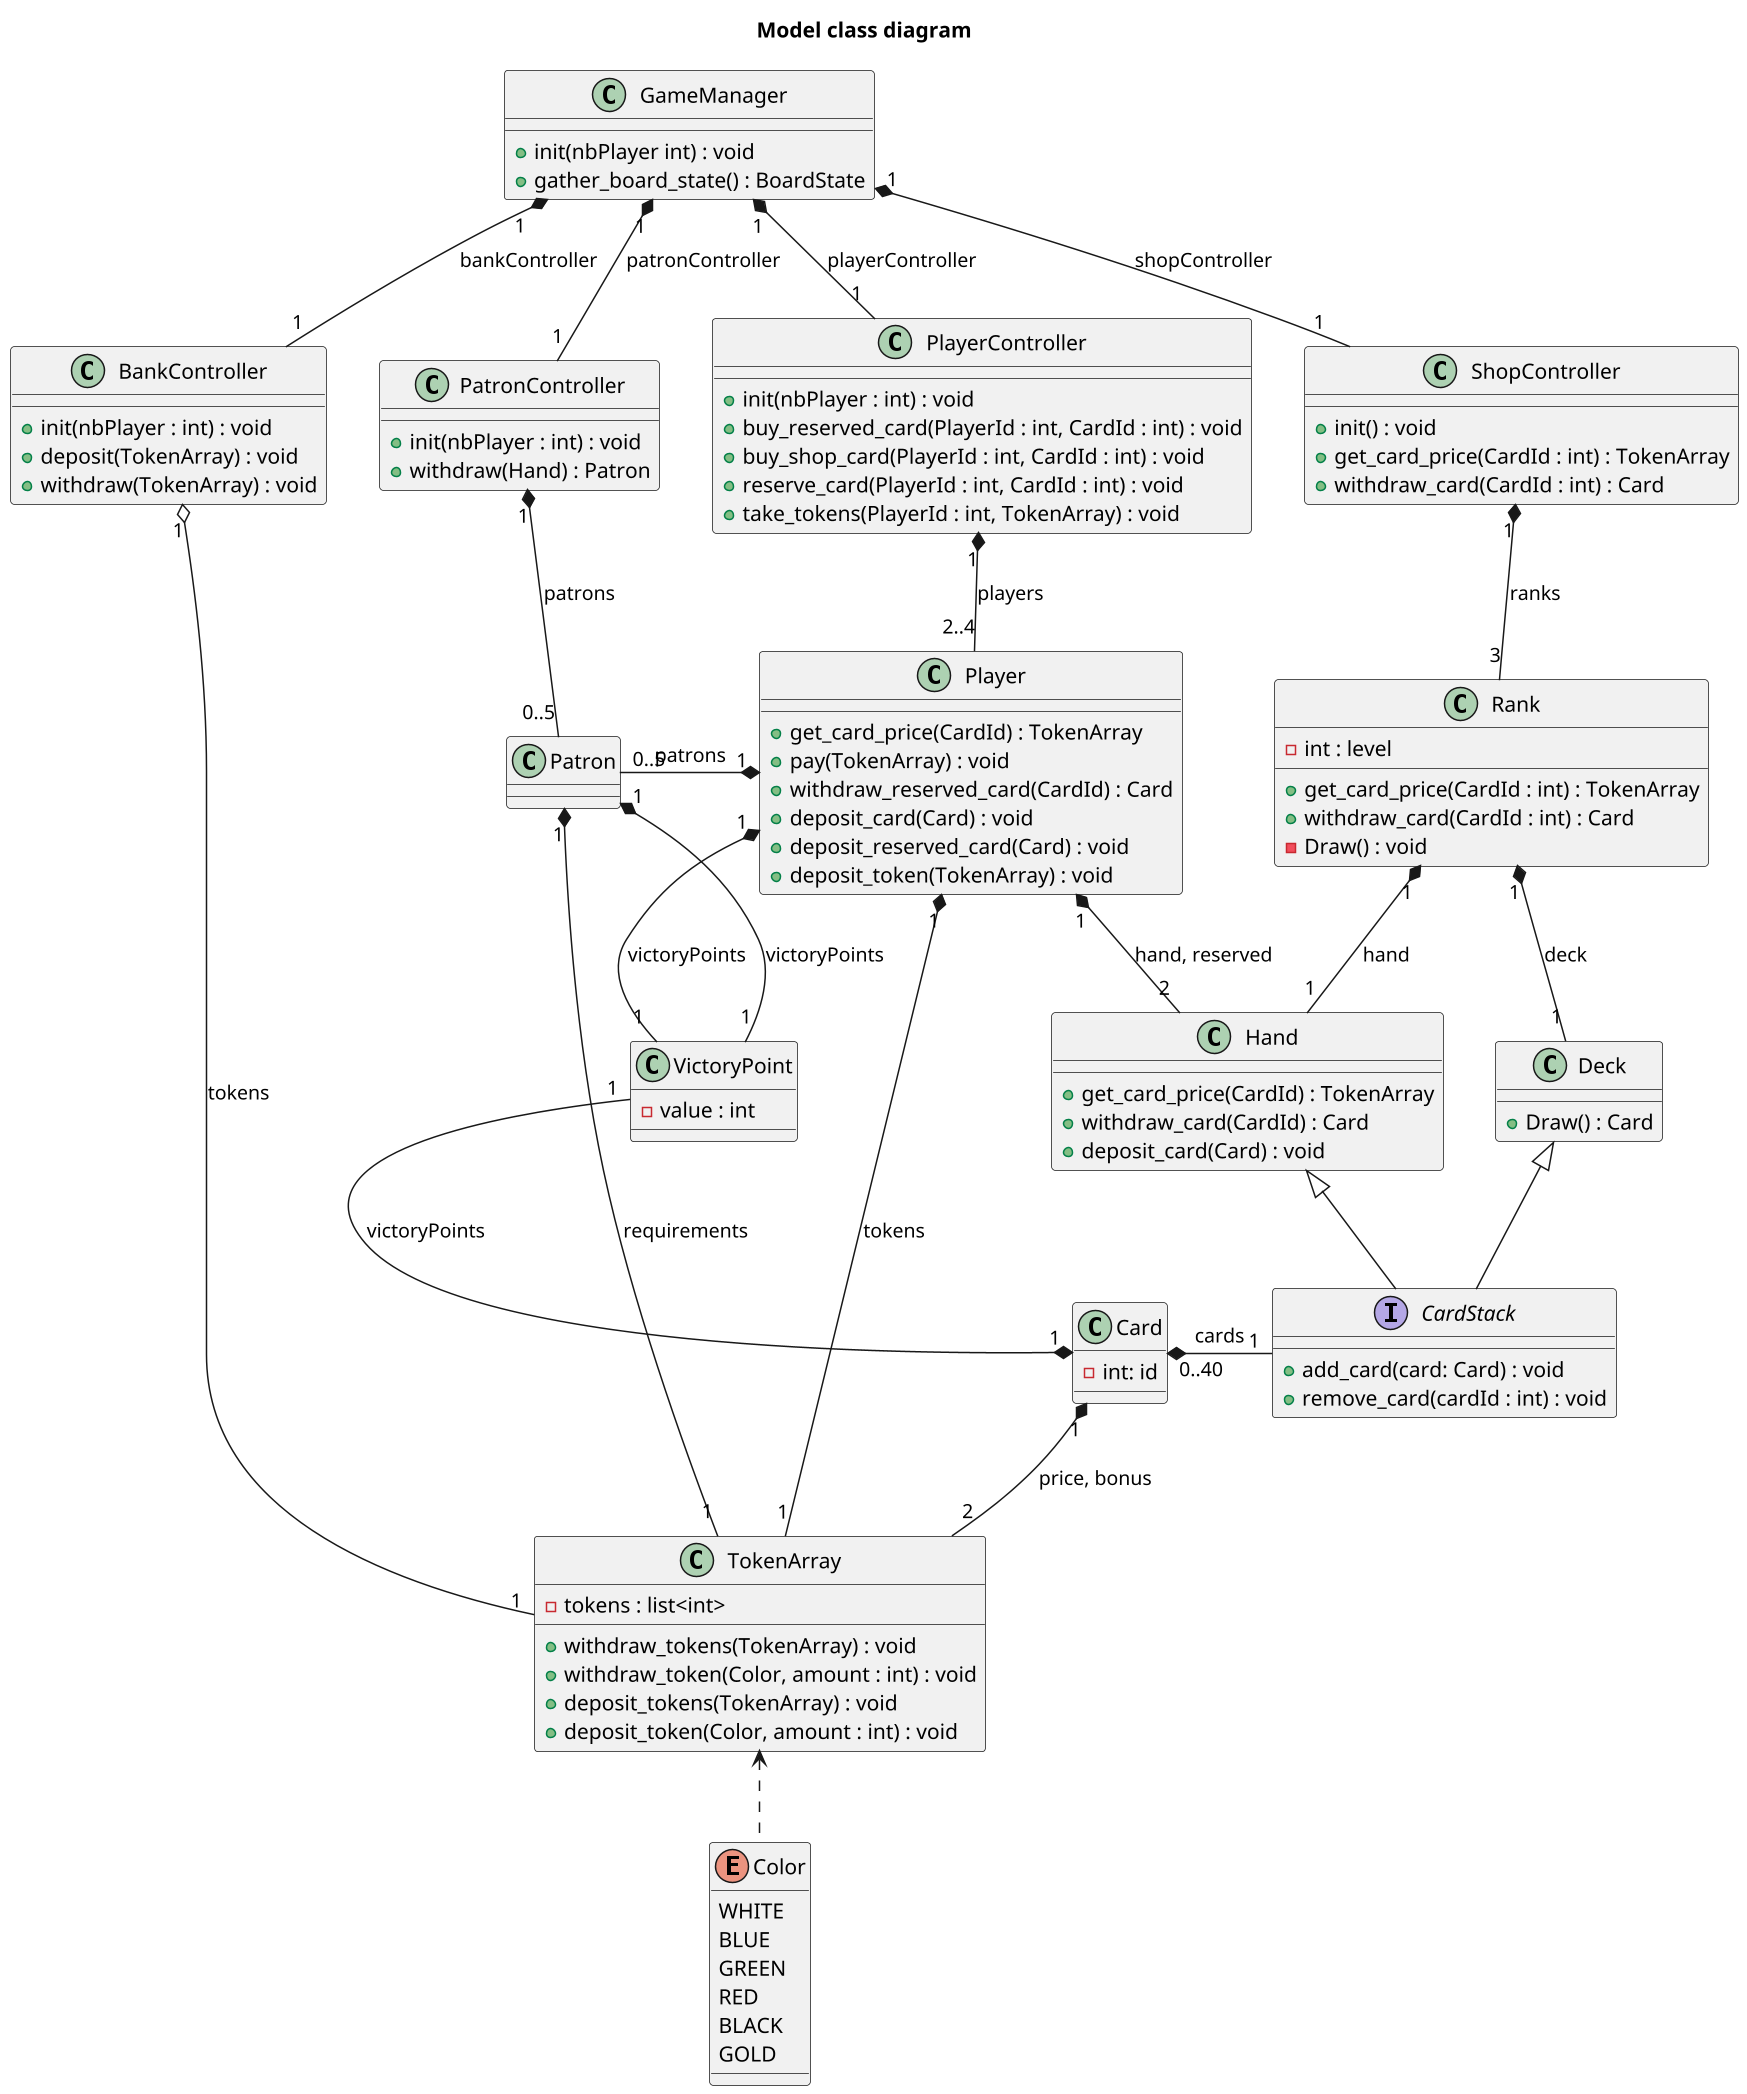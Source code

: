 @startuml classDiagram
title Model class diagram
scale 1.5

GameManager "1" *-- "1" BankController : bankController
GameManager "1" *-- "1" PatronController : patronController
GameManager "1" *-- "1" PlayerController : playerController
GameManager "1" *-- "1" ShopController : shopController

BankController "1" o-down- "1" TokenArray : tokens

PatronController "1" *-- "0..5" Patron : patrons
Patron "1" *-- "1" TokenArray : requirements

PlayerController "1" *-- "2..4" Player : players
Player "1" *-- "1" TokenArray : tokens
Player "1" *-- "2" Hand : hand, reserved
Player "1" *-- "0..5" Patron : patrons

ShopController "1" *-- "3" Rank : ranks
Rank "1" *-- "1" Hand : hand
Rank "1" *-- "1" Deck : deck

Deck <|-d- CardStack
Hand <|-- CardStack
Hand *-d[hidden]- Card

Card "1" *-- "2" TokenArray : price, bonus
TokenArray <.. Color


BankController .r[hidden]. PatronController
PatronController .r[hidden]. PlayerController
PlayerController .r[hidden]. ShopController

Patron .r[hidden]. Player
Player .r[hidden]. Rank

' VictoryPoint .u[hidden]. Player
VictoryPoint "1" -u-* "1" Player : victoryPoints
VictoryPoint "1" -[norank]-* "1" Patron : victoryPoints
VictoryPoint "1" -[norank]-* "1" Card : victoryPoints

CardStack "1" -l-* "0..40" Card : cards




class GameManager {
    +init(nbPlayer int) : void
    +gather_board_state() : BoardState
}


class BankController {
    +init(nbPlayer : int) : void
    +deposit(TokenArray) : void
    +withdraw(TokenArray) : void
}

class PatronController {
    +init(nbPlayer : int) : void
    +withdraw(Hand) : Patron
}

class PlayerController {
    +init(nbPlayer : int) : void
    +buy_reserved_card(PlayerId : int, CardId : int) : void
    +buy_shop_card(PlayerId : int, CardId : int) : void
    +reserve_card(PlayerId : int, CardId : int) : void
    +take_tokens(PlayerId : int, TokenArray) : void
}

class ShopController {
    +init() : void
    +get_card_price(CardId : int) : TokenArray
    +withdraw_card(CardId : int) : Card
}




class Player {
    +get_card_price(CardId) : TokenArray
    +pay(TokenArray) : void
    +withdraw_reserved_card(CardId) : Card
    +deposit_card(Card) : void
    +deposit_reserved_card(Card) : void
    +deposit_token(TokenArray) : void
}

class Rank {
    -int : level
    +get_card_price(CardId : int) : TokenArray
    +withdraw_card(CardId : int) : Card
    -Draw() : void
}

interface CardStack {
    +add_card(card: Card) : void
    +remove_card(cardId : int) : void
}

class Hand {
    +get_card_price(CardId) : TokenArray
    +withdraw_card(CardId) : Card
    +deposit_card(Card) : void
}

class Deck {
    +Draw() : Card
}

class Card {
    -int: id
}


class VictoryPoint {
    -value : int
}

class Patron {
}

class TokenArray {
    -tokens : list<int>
    +withdraw_tokens(TokenArray) : void
    +withdraw_token(Color, amount : int) : void
    +deposit_tokens(TokenArray) : void
    +deposit_token(Color, amount : int) : void
}


enum Color {
    WHITE
    BLUE
    GREEN
    RED
    BLACK
    GOLD
}

@enduml


